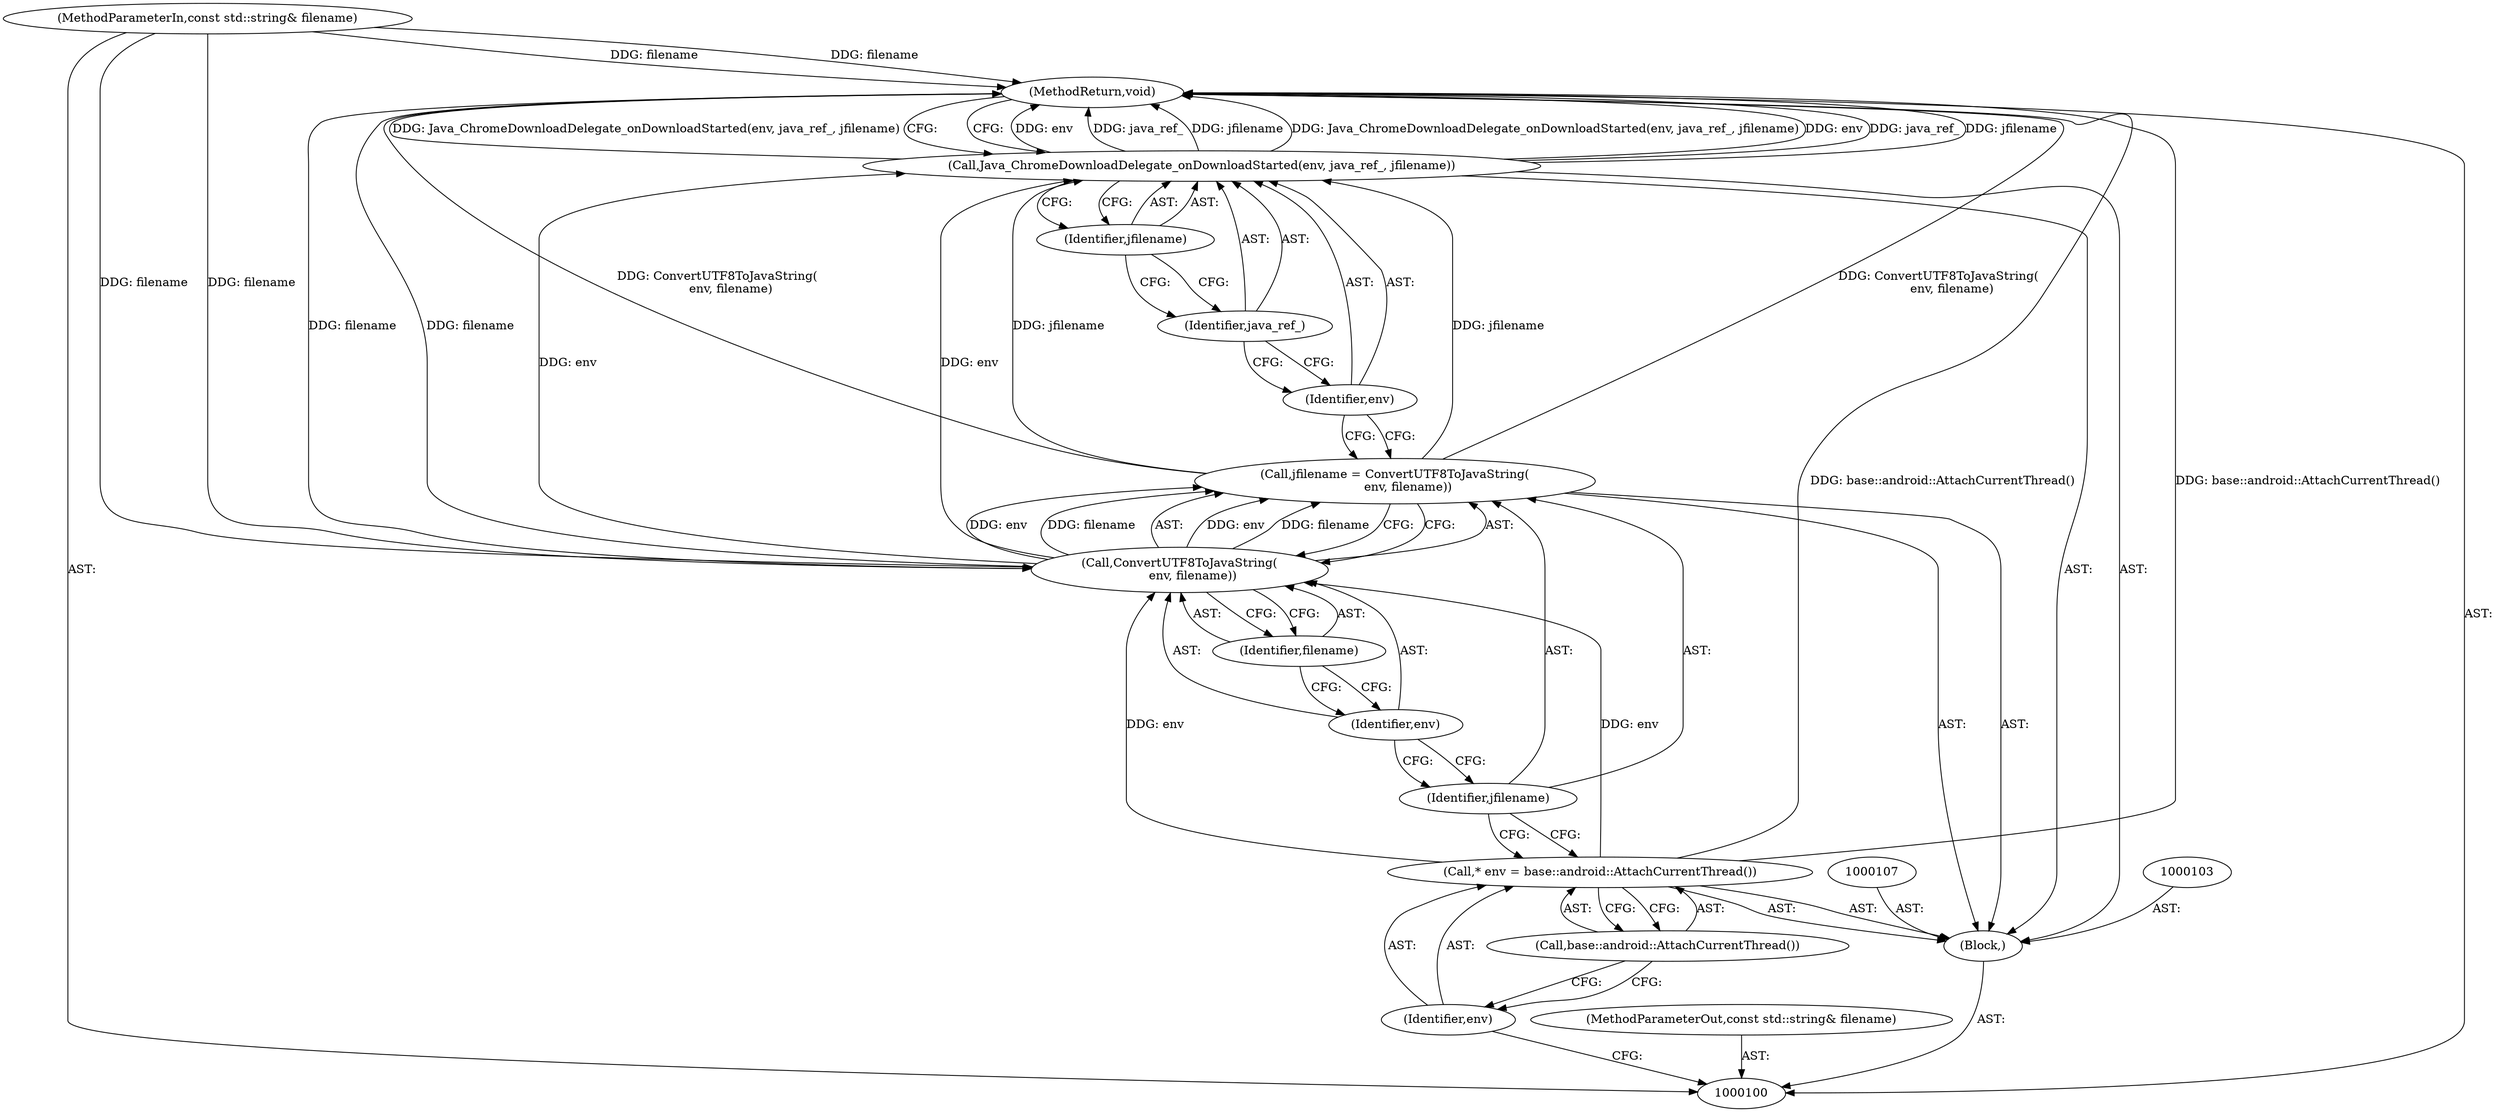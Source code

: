 digraph "0_Chrome_5fc08cfb098acce49344d2e89cc27c915903f81c" {
"1000117" [label="(MethodReturn,void)"];
"1000101" [label="(MethodParameterIn,const std::string& filename)"];
"1000143" [label="(MethodParameterOut,const std::string& filename)"];
"1000102" [label="(Block,)"];
"1000105" [label="(Identifier,env)"];
"1000106" [label="(Call,base::android::AttachCurrentThread())"];
"1000104" [label="(Call,* env = base::android::AttachCurrentThread())"];
"1000108" [label="(Call,jfilename = ConvertUTF8ToJavaString(\n       env, filename))"];
"1000109" [label="(Identifier,jfilename)"];
"1000110" [label="(Call,ConvertUTF8ToJavaString(\n       env, filename))"];
"1000112" [label="(Identifier,filename)"];
"1000111" [label="(Identifier,env)"];
"1000113" [label="(Call,Java_ChromeDownloadDelegate_onDownloadStarted(env, java_ref_, jfilename))"];
"1000114" [label="(Identifier,env)"];
"1000115" [label="(Identifier,java_ref_)"];
"1000116" [label="(Identifier,jfilename)"];
"1000117" -> "1000100"  [label="AST: "];
"1000117" -> "1000113"  [label="CFG: "];
"1000113" -> "1000117"  [label="DDG: env"];
"1000113" -> "1000117"  [label="DDG: java_ref_"];
"1000113" -> "1000117"  [label="DDG: jfilename"];
"1000113" -> "1000117"  [label="DDG: Java_ChromeDownloadDelegate_onDownloadStarted(env, java_ref_, jfilename)"];
"1000110" -> "1000117"  [label="DDG: filename"];
"1000104" -> "1000117"  [label="DDG: base::android::AttachCurrentThread()"];
"1000101" -> "1000117"  [label="DDG: filename"];
"1000108" -> "1000117"  [label="DDG: ConvertUTF8ToJavaString(\n       env, filename)"];
"1000101" -> "1000100"  [label="AST: "];
"1000101" -> "1000117"  [label="DDG: filename"];
"1000101" -> "1000110"  [label="DDG: filename"];
"1000143" -> "1000100"  [label="AST: "];
"1000102" -> "1000100"  [label="AST: "];
"1000103" -> "1000102"  [label="AST: "];
"1000104" -> "1000102"  [label="AST: "];
"1000107" -> "1000102"  [label="AST: "];
"1000108" -> "1000102"  [label="AST: "];
"1000113" -> "1000102"  [label="AST: "];
"1000105" -> "1000104"  [label="AST: "];
"1000105" -> "1000100"  [label="CFG: "];
"1000106" -> "1000105"  [label="CFG: "];
"1000106" -> "1000104"  [label="AST: "];
"1000106" -> "1000105"  [label="CFG: "];
"1000104" -> "1000106"  [label="CFG: "];
"1000104" -> "1000102"  [label="AST: "];
"1000104" -> "1000106"  [label="CFG: "];
"1000105" -> "1000104"  [label="AST: "];
"1000106" -> "1000104"  [label="AST: "];
"1000109" -> "1000104"  [label="CFG: "];
"1000104" -> "1000117"  [label="DDG: base::android::AttachCurrentThread()"];
"1000104" -> "1000110"  [label="DDG: env"];
"1000108" -> "1000102"  [label="AST: "];
"1000108" -> "1000110"  [label="CFG: "];
"1000109" -> "1000108"  [label="AST: "];
"1000110" -> "1000108"  [label="AST: "];
"1000114" -> "1000108"  [label="CFG: "];
"1000108" -> "1000117"  [label="DDG: ConvertUTF8ToJavaString(\n       env, filename)"];
"1000110" -> "1000108"  [label="DDG: env"];
"1000110" -> "1000108"  [label="DDG: filename"];
"1000108" -> "1000113"  [label="DDG: jfilename"];
"1000109" -> "1000108"  [label="AST: "];
"1000109" -> "1000104"  [label="CFG: "];
"1000111" -> "1000109"  [label="CFG: "];
"1000110" -> "1000108"  [label="AST: "];
"1000110" -> "1000112"  [label="CFG: "];
"1000111" -> "1000110"  [label="AST: "];
"1000112" -> "1000110"  [label="AST: "];
"1000108" -> "1000110"  [label="CFG: "];
"1000110" -> "1000117"  [label="DDG: filename"];
"1000110" -> "1000108"  [label="DDG: env"];
"1000110" -> "1000108"  [label="DDG: filename"];
"1000104" -> "1000110"  [label="DDG: env"];
"1000101" -> "1000110"  [label="DDG: filename"];
"1000110" -> "1000113"  [label="DDG: env"];
"1000112" -> "1000110"  [label="AST: "];
"1000112" -> "1000111"  [label="CFG: "];
"1000110" -> "1000112"  [label="CFG: "];
"1000111" -> "1000110"  [label="AST: "];
"1000111" -> "1000109"  [label="CFG: "];
"1000112" -> "1000111"  [label="CFG: "];
"1000113" -> "1000102"  [label="AST: "];
"1000113" -> "1000116"  [label="CFG: "];
"1000114" -> "1000113"  [label="AST: "];
"1000115" -> "1000113"  [label="AST: "];
"1000116" -> "1000113"  [label="AST: "];
"1000117" -> "1000113"  [label="CFG: "];
"1000113" -> "1000117"  [label="DDG: env"];
"1000113" -> "1000117"  [label="DDG: java_ref_"];
"1000113" -> "1000117"  [label="DDG: jfilename"];
"1000113" -> "1000117"  [label="DDG: Java_ChromeDownloadDelegate_onDownloadStarted(env, java_ref_, jfilename)"];
"1000110" -> "1000113"  [label="DDG: env"];
"1000108" -> "1000113"  [label="DDG: jfilename"];
"1000114" -> "1000113"  [label="AST: "];
"1000114" -> "1000108"  [label="CFG: "];
"1000115" -> "1000114"  [label="CFG: "];
"1000115" -> "1000113"  [label="AST: "];
"1000115" -> "1000114"  [label="CFG: "];
"1000116" -> "1000115"  [label="CFG: "];
"1000116" -> "1000113"  [label="AST: "];
"1000116" -> "1000115"  [label="CFG: "];
"1000113" -> "1000116"  [label="CFG: "];
}
